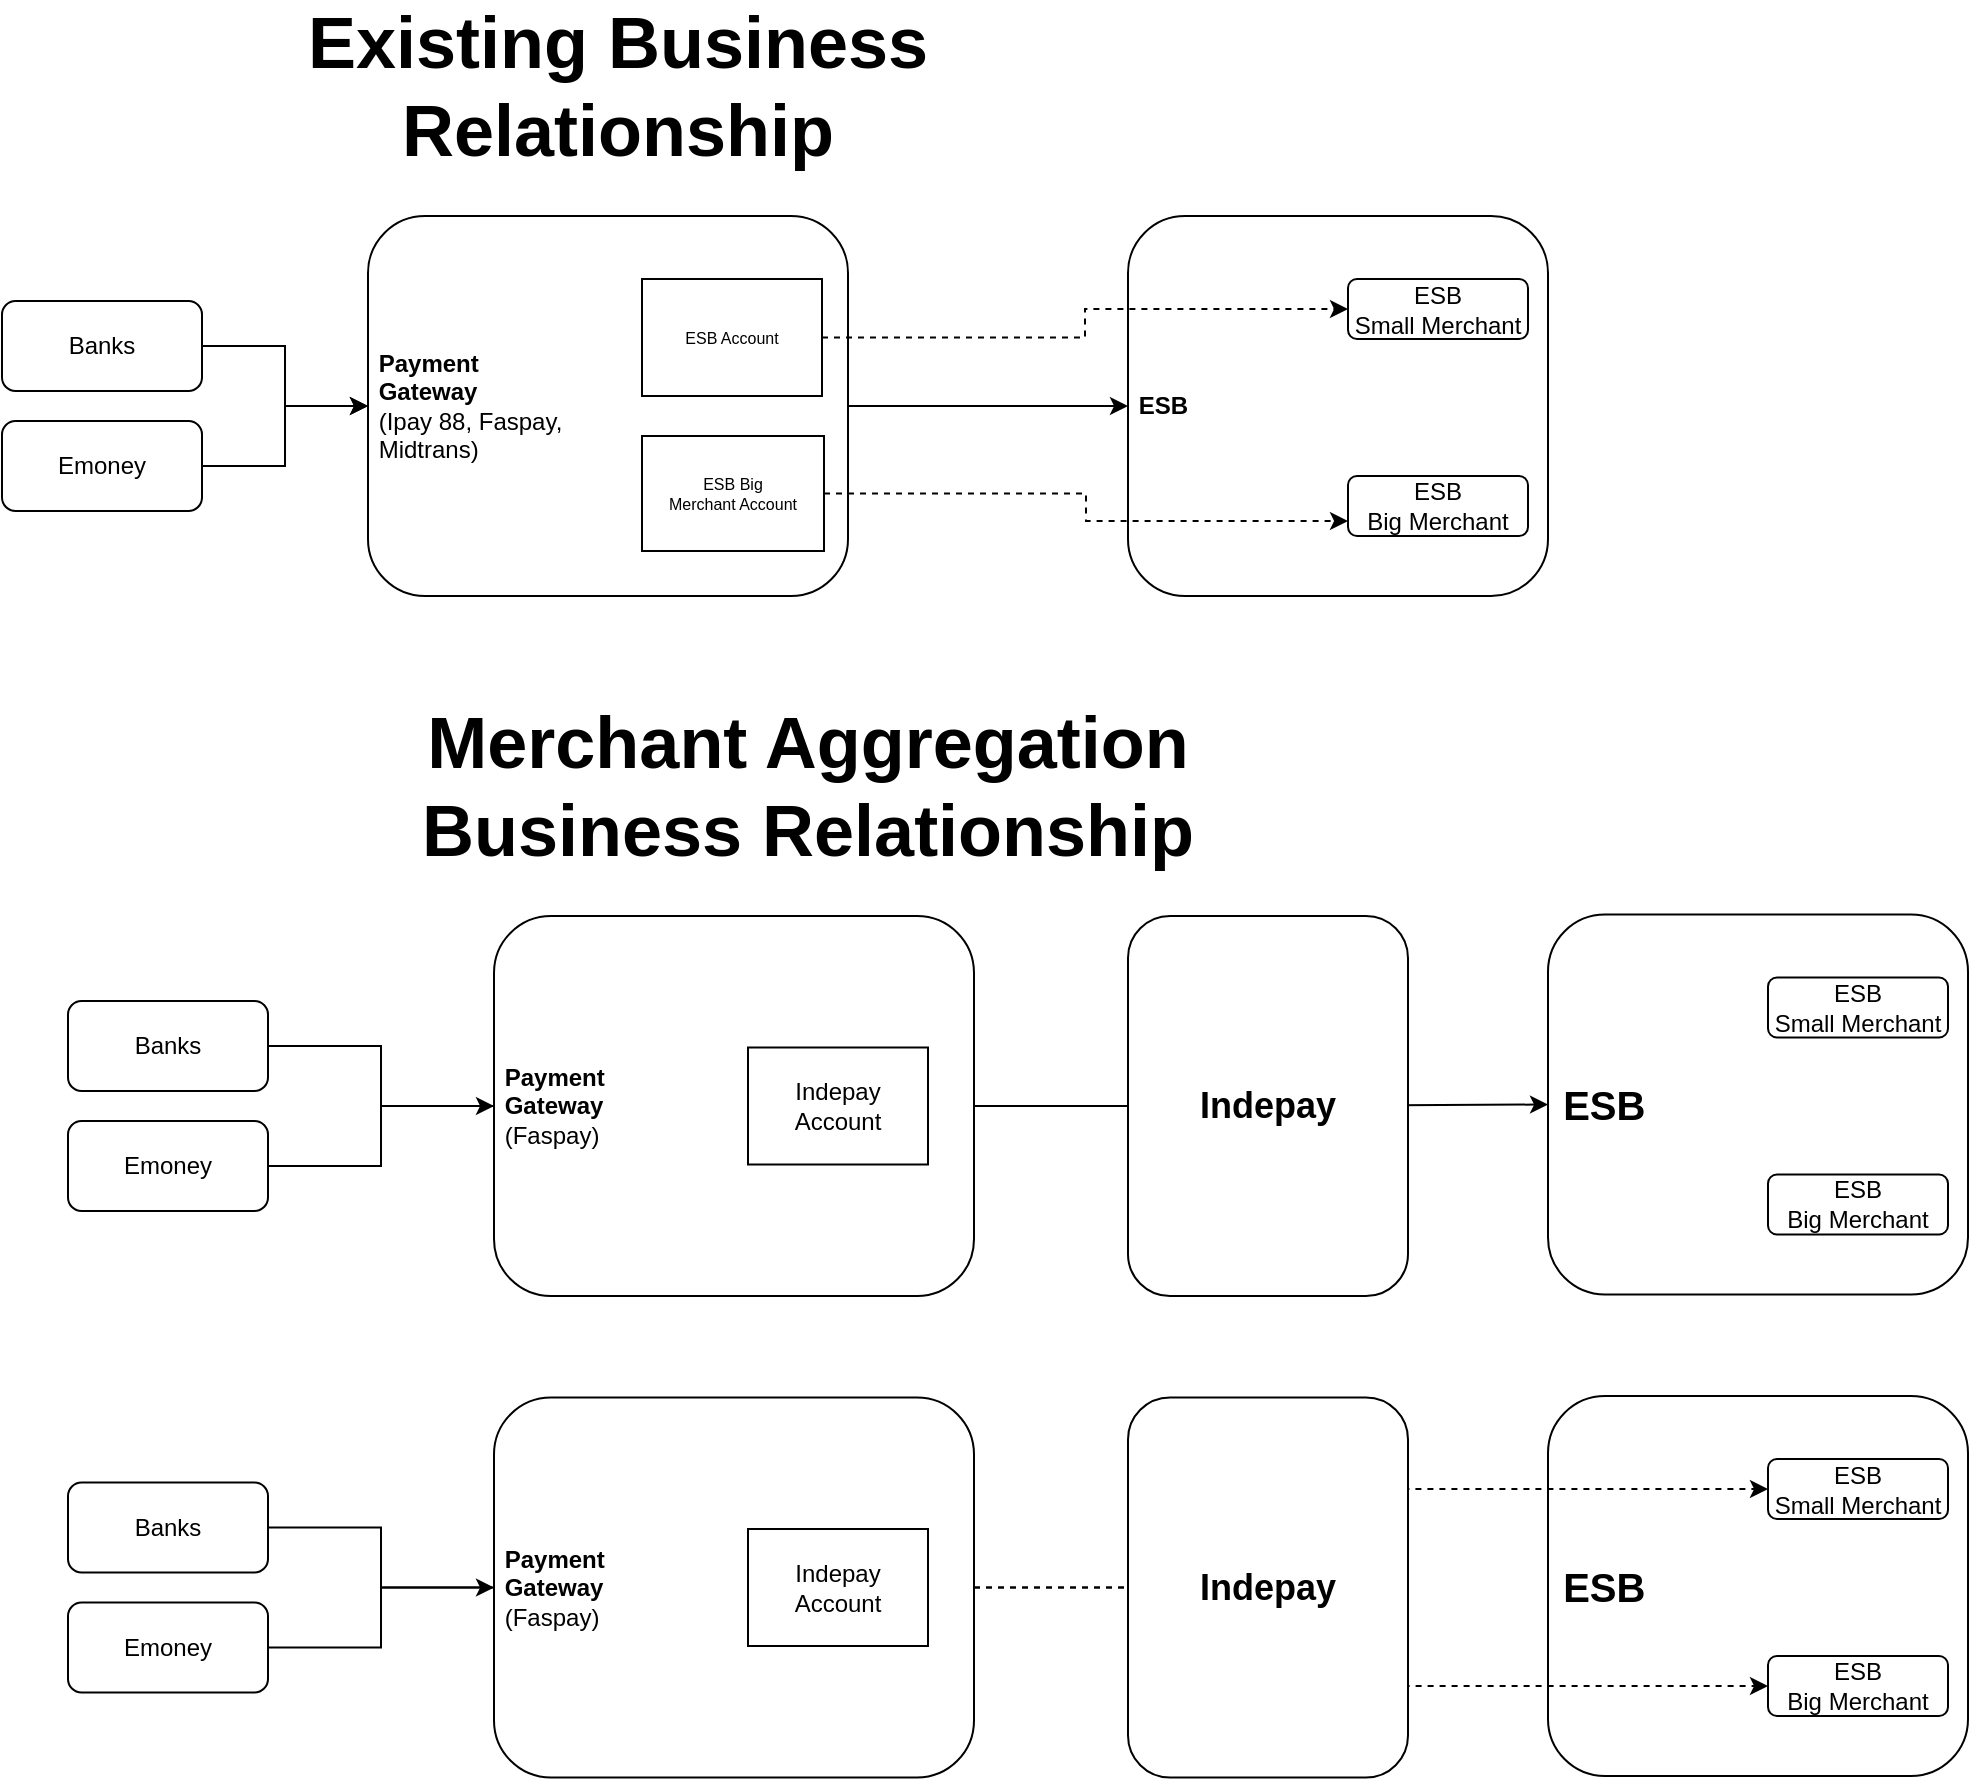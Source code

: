 <mxfile version="16.6.5" type="github">
  <diagram id="QpHCLaUq6RoqsA1fP30t" name="Page-1">
    <mxGraphModel dx="978" dy="575" grid="1" gridSize="10" guides="1" tooltips="1" connect="1" arrows="1" fold="1" page="1" pageScale="1" pageWidth="850" pageHeight="1100" math="0" shadow="0">
      <root>
        <mxCell id="0" />
        <mxCell id="1" parent="0" />
        <mxCell id="2sVnB2PPkFa4KDsbbvt0-143" value="&lt;b style=&quot;font-size: 20px;&quot;&gt;&lt;span style=&quot;white-space: pre; font-size: 20px;&quot;&gt;	&lt;/span&gt;ESB&lt;/b&gt;" style="rounded=1;whiteSpace=wrap;html=1;align=left;fontSize=20;" vertex="1" parent="1">
          <mxGeometry x="810" y="720" width="210" height="190" as="geometry" />
        </mxCell>
        <mxCell id="2sVnB2PPkFa4KDsbbvt0-144" value="ESB&lt;br&gt;Small Merchant" style="rounded=1;whiteSpace=wrap;html=1;" vertex="1" parent="1">
          <mxGeometry x="920" y="751.5" width="90" height="30" as="geometry" />
        </mxCell>
        <mxCell id="2sVnB2PPkFa4KDsbbvt0-145" value="ESB&lt;br&gt;Big Merchant" style="rounded=1;whiteSpace=wrap;html=1;" vertex="1" parent="1">
          <mxGeometry x="920" y="850" width="90" height="30" as="geometry" />
        </mxCell>
        <mxCell id="2sVnB2PPkFa4KDsbbvt0-8" style="edgeStyle=orthogonalEdgeStyle;rounded=0;orthogonalLoop=1;jettySize=auto;html=1;exitX=1;exitY=0.5;exitDx=0;exitDy=0;entryX=0;entryY=0.5;entryDx=0;entryDy=0;" edge="1" parent="1" source="2sVnB2PPkFa4KDsbbvt0-1" target="2sVnB2PPkFa4KDsbbvt0-2">
          <mxGeometry relative="1" as="geometry" />
        </mxCell>
        <mxCell id="2sVnB2PPkFa4KDsbbvt0-1" value="Banks" style="rounded=1;whiteSpace=wrap;html=1;" vertex="1" parent="1">
          <mxGeometry x="37" y="172.5" width="100" height="45" as="geometry" />
        </mxCell>
        <mxCell id="2sVnB2PPkFa4KDsbbvt0-99" style="edgeStyle=orthogonalEdgeStyle;rounded=0;orthogonalLoop=1;jettySize=auto;html=1;exitX=1;exitY=0.5;exitDx=0;exitDy=0;entryX=0;entryY=0.5;entryDx=0;entryDy=0;fontSize=9;" edge="1" parent="1" source="2sVnB2PPkFa4KDsbbvt0-2" target="2sVnB2PPkFa4KDsbbvt0-3">
          <mxGeometry relative="1" as="geometry" />
        </mxCell>
        <mxCell id="2sVnB2PPkFa4KDsbbvt0-2" value="&lt;span style=&quot;font-weight: bold ; white-space: pre&quot;&gt;	&lt;/span&gt;&lt;b&gt;Payment&lt;/b&gt;&lt;br&gt;&lt;span style=&quot;font-weight: bold ; white-space: pre&quot;&gt;	&lt;/span&gt;&lt;b&gt;Gateway&lt;/b&gt;&lt;br&gt;&lt;div&gt;&lt;span style=&quot;white-space: pre&quot;&gt;	&lt;/span&gt;&lt;span&gt;(Ipay 88, Faspay,&lt;/span&gt;&lt;/div&gt;&lt;div&gt;&lt;span&gt;&lt;span style=&quot;white-space: pre&quot;&gt;	&lt;/span&gt;Midtrans)&lt;/span&gt;&lt;/div&gt;" style="rounded=1;whiteSpace=wrap;html=1;align=left;" vertex="1" parent="1">
          <mxGeometry x="220" y="130" width="240" height="190" as="geometry" />
        </mxCell>
        <mxCell id="2sVnB2PPkFa4KDsbbvt0-3" value="&lt;b&gt;&lt;span style=&quot;white-space: pre&quot;&gt;	&lt;/span&gt;ESB&lt;/b&gt;" style="rounded=1;whiteSpace=wrap;html=1;align=left;" vertex="1" parent="1">
          <mxGeometry x="600" y="130" width="210" height="190" as="geometry" />
        </mxCell>
        <mxCell id="2sVnB2PPkFa4KDsbbvt0-4" value="ESB&lt;br&gt;Small Merchant" style="rounded=1;whiteSpace=wrap;html=1;" vertex="1" parent="1">
          <mxGeometry x="710" y="161.5" width="90" height="30" as="geometry" />
        </mxCell>
        <mxCell id="2sVnB2PPkFa4KDsbbvt0-5" value="ESB&lt;br&gt;Big Merchant" style="rounded=1;whiteSpace=wrap;html=1;" vertex="1" parent="1">
          <mxGeometry x="710" y="260" width="90" height="30" as="geometry" />
        </mxCell>
        <mxCell id="2sVnB2PPkFa4KDsbbvt0-9" style="edgeStyle=orthogonalEdgeStyle;rounded=0;orthogonalLoop=1;jettySize=auto;html=1;exitX=1;exitY=0.5;exitDx=0;exitDy=0;entryX=0;entryY=0.5;entryDx=0;entryDy=0;" edge="1" parent="1" source="2sVnB2PPkFa4KDsbbvt0-6" target="2sVnB2PPkFa4KDsbbvt0-2">
          <mxGeometry relative="1" as="geometry" />
        </mxCell>
        <mxCell id="2sVnB2PPkFa4KDsbbvt0-6" value="Emoney" style="rounded=1;whiteSpace=wrap;html=1;" vertex="1" parent="1">
          <mxGeometry x="37" y="232.5" width="100" height="45" as="geometry" />
        </mxCell>
        <mxCell id="2sVnB2PPkFa4KDsbbvt0-100" style="edgeStyle=orthogonalEdgeStyle;rounded=0;orthogonalLoop=1;jettySize=auto;html=1;exitX=1;exitY=0.5;exitDx=0;exitDy=0;fontSize=9;dashed=1;" edge="1" parent="1" source="2sVnB2PPkFa4KDsbbvt0-14" target="2sVnB2PPkFa4KDsbbvt0-4">
          <mxGeometry relative="1" as="geometry" />
        </mxCell>
        <mxCell id="2sVnB2PPkFa4KDsbbvt0-14" value="ESB Account" style="rounded=0;whiteSpace=wrap;html=1;fontSize=8;" vertex="1" parent="1">
          <mxGeometry x="357" y="161.5" width="90" height="58.5" as="geometry" />
        </mxCell>
        <mxCell id="2sVnB2PPkFa4KDsbbvt0-101" style="edgeStyle=orthogonalEdgeStyle;rounded=0;orthogonalLoop=1;jettySize=auto;html=1;exitX=1;exitY=0.5;exitDx=0;exitDy=0;entryX=0;entryY=0.75;entryDx=0;entryDy=0;fontSize=9;dashed=1;" edge="1" parent="1" source="2sVnB2PPkFa4KDsbbvt0-15" target="2sVnB2PPkFa4KDsbbvt0-5">
          <mxGeometry relative="1" as="geometry" />
        </mxCell>
        <mxCell id="2sVnB2PPkFa4KDsbbvt0-15" value="ESB Big&lt;br&gt;Merchant Account" style="rounded=0;whiteSpace=wrap;html=1;fontSize=8;" vertex="1" parent="1">
          <mxGeometry x="357" y="240" width="91" height="57.5" as="geometry" />
        </mxCell>
        <mxCell id="2sVnB2PPkFa4KDsbbvt0-19" value="Existing Business Relationship" style="text;html=1;strokeColor=none;fillColor=none;align=center;verticalAlign=middle;whiteSpace=wrap;rounded=0;fontSize=36;fontStyle=1" vertex="1" parent="1">
          <mxGeometry x="180" y="50" width="330" height="30" as="geometry" />
        </mxCell>
        <mxCell id="2sVnB2PPkFa4KDsbbvt0-20" value="Merchant Aggregation&lt;br&gt;Business Relationship" style="text;html=1;strokeColor=none;fillColor=none;align=center;verticalAlign=middle;whiteSpace=wrap;rounded=0;fontSize=36;fontStyle=1" vertex="1" parent="1">
          <mxGeometry x="150" y="400" width="580" height="30" as="geometry" />
        </mxCell>
        <mxCell id="2sVnB2PPkFa4KDsbbvt0-21" style="edgeStyle=orthogonalEdgeStyle;rounded=0;orthogonalLoop=1;jettySize=auto;html=1;exitX=1;exitY=0.5;exitDx=0;exitDy=0;" edge="1" parent="1" source="2sVnB2PPkFa4KDsbbvt0-22" target="2sVnB2PPkFa4KDsbbvt0-103">
          <mxGeometry relative="1" as="geometry">
            <mxPoint x="200" y="570" as="targetPoint" />
          </mxGeometry>
        </mxCell>
        <mxCell id="2sVnB2PPkFa4KDsbbvt0-22" value="Banks" style="rounded=1;whiteSpace=wrap;html=1;" vertex="1" parent="1">
          <mxGeometry x="70" y="522.5" width="100" height="45" as="geometry" />
        </mxCell>
        <mxCell id="2sVnB2PPkFa4KDsbbvt0-29" value="Emoney" style="rounded=1;whiteSpace=wrap;html=1;" vertex="1" parent="1">
          <mxGeometry x="70" y="582.5" width="100" height="45" as="geometry" />
        </mxCell>
        <mxCell id="2sVnB2PPkFa4KDsbbvt0-38" value="" style="edgeStyle=orthogonalEdgeStyle;rounded=0;orthogonalLoop=1;jettySize=auto;html=1;exitX=1;exitY=0.5;exitDx=0;exitDy=0;entryX=0;entryY=0.5;entryDx=0;entryDy=0;endArrow=none;" edge="1" parent="1" source="2sVnB2PPkFa4KDsbbvt0-29" target="2sVnB2PPkFa4KDsbbvt0-103">
          <mxGeometry relative="1" as="geometry">
            <mxPoint x="137" y="587.5" as="sourcePoint" />
            <mxPoint x="200" y="570" as="targetPoint" />
          </mxGeometry>
        </mxCell>
        <mxCell id="2sVnB2PPkFa4KDsbbvt0-102" style="edgeStyle=orthogonalEdgeStyle;rounded=0;orthogonalLoop=1;jettySize=auto;html=1;exitX=1;exitY=0.5;exitDx=0;exitDy=0;entryX=0;entryY=0.5;entryDx=0;entryDy=0;fontSize=9;" edge="1" parent="1" source="2sVnB2PPkFa4KDsbbvt0-103" target="2sVnB2PPkFa4KDsbbvt0-104">
          <mxGeometry relative="1" as="geometry" />
        </mxCell>
        <mxCell id="2sVnB2PPkFa4KDsbbvt0-103" value="&lt;span style=&quot;font-weight: bold ; white-space: pre&quot;&gt;	&lt;/span&gt;&lt;b&gt;Payment&lt;/b&gt;&lt;br&gt;&lt;span style=&quot;font-weight: bold ; white-space: pre&quot;&gt;	&lt;/span&gt;&lt;b&gt;Gateway&lt;/b&gt;&lt;br&gt;&lt;div&gt;&lt;span style=&quot;white-space: pre&quot;&gt;	&lt;/span&gt;&lt;span&gt;(Faspay&lt;/span&gt;&lt;span&gt;)&lt;/span&gt;&lt;/div&gt;" style="rounded=1;whiteSpace=wrap;html=1;align=left;" vertex="1" parent="1">
          <mxGeometry x="283" y="480" width="240" height="190" as="geometry" />
        </mxCell>
        <mxCell id="2sVnB2PPkFa4KDsbbvt0-104" value="&lt;b style=&quot;font-size: 20px;&quot;&gt;&lt;span style=&quot;white-space: pre; font-size: 20px;&quot;&gt;	&lt;/span&gt;ESB&lt;/b&gt;" style="rounded=1;whiteSpace=wrap;html=1;align=left;fontSize=20;" vertex="1" parent="1">
          <mxGeometry x="810" y="479.25" width="210" height="190" as="geometry" />
        </mxCell>
        <mxCell id="2sVnB2PPkFa4KDsbbvt0-105" value="ESB&lt;br&gt;Small Merchant" style="rounded=1;whiteSpace=wrap;html=1;" vertex="1" parent="1">
          <mxGeometry x="920" y="510.75" width="90" height="30" as="geometry" />
        </mxCell>
        <mxCell id="2sVnB2PPkFa4KDsbbvt0-106" value="ESB&lt;br&gt;Big Merchant" style="rounded=1;whiteSpace=wrap;html=1;" vertex="1" parent="1">
          <mxGeometry x="920" y="609.25" width="90" height="30" as="geometry" />
        </mxCell>
        <mxCell id="2sVnB2PPkFa4KDsbbvt0-108" value="Indepay Account" style="rounded=0;whiteSpace=wrap;html=1;fontSize=12;" vertex="1" parent="1">
          <mxGeometry x="410" y="545.75" width="90" height="58.5" as="geometry" />
        </mxCell>
        <mxCell id="2sVnB2PPkFa4KDsbbvt0-135" value="Indepay" style="rounded=1;whiteSpace=wrap;html=1;fontSize=18;fontStyle=1" vertex="1" parent="1">
          <mxGeometry x="600" y="480" width="140" height="190" as="geometry" />
        </mxCell>
        <mxCell id="2sVnB2PPkFa4KDsbbvt0-137" style="edgeStyle=orthogonalEdgeStyle;rounded=0;orthogonalLoop=1;jettySize=auto;html=1;exitX=1;exitY=0.5;exitDx=0;exitDy=0;" edge="1" parent="1" source="2sVnB2PPkFa4KDsbbvt0-138" target="2sVnB2PPkFa4KDsbbvt0-142">
          <mxGeometry relative="1" as="geometry">
            <mxPoint x="200" y="810.75" as="targetPoint" />
          </mxGeometry>
        </mxCell>
        <mxCell id="2sVnB2PPkFa4KDsbbvt0-138" value="Banks" style="rounded=1;whiteSpace=wrap;html=1;" vertex="1" parent="1">
          <mxGeometry x="70" y="763.25" width="100" height="45" as="geometry" />
        </mxCell>
        <mxCell id="2sVnB2PPkFa4KDsbbvt0-139" value="Emoney" style="rounded=1;whiteSpace=wrap;html=1;" vertex="1" parent="1">
          <mxGeometry x="70" y="823.25" width="100" height="45" as="geometry" />
        </mxCell>
        <mxCell id="2sVnB2PPkFa4KDsbbvt0-140" value="" style="edgeStyle=orthogonalEdgeStyle;rounded=0;orthogonalLoop=1;jettySize=auto;html=1;exitX=1;exitY=0.5;exitDx=0;exitDy=0;entryX=0;entryY=0.5;entryDx=0;entryDy=0;endArrow=none;" edge="1" parent="1" source="2sVnB2PPkFa4KDsbbvt0-139" target="2sVnB2PPkFa4KDsbbvt0-142">
          <mxGeometry relative="1" as="geometry">
            <mxPoint x="137" y="828.25" as="sourcePoint" />
            <mxPoint x="200" y="810.75" as="targetPoint" />
          </mxGeometry>
        </mxCell>
        <mxCell id="2sVnB2PPkFa4KDsbbvt0-141" style="edgeStyle=orthogonalEdgeStyle;rounded=0;orthogonalLoop=1;jettySize=auto;html=1;exitX=1;exitY=0.5;exitDx=0;exitDy=0;fontSize=9;dashed=1;" edge="1" parent="1" source="2sVnB2PPkFa4KDsbbvt0-142" target="2sVnB2PPkFa4KDsbbvt0-144">
          <mxGeometry relative="1" as="geometry" />
        </mxCell>
        <mxCell id="2sVnB2PPkFa4KDsbbvt0-149" style="edgeStyle=orthogonalEdgeStyle;rounded=0;orthogonalLoop=1;jettySize=auto;html=1;exitX=1;exitY=0.5;exitDx=0;exitDy=0;dashed=1;fontSize=9;" edge="1" parent="1" source="2sVnB2PPkFa4KDsbbvt0-142" target="2sVnB2PPkFa4KDsbbvt0-145">
          <mxGeometry relative="1" as="geometry" />
        </mxCell>
        <mxCell id="2sVnB2PPkFa4KDsbbvt0-142" value="&lt;span style=&quot;font-weight: bold ; white-space: pre&quot;&gt;	&lt;/span&gt;&lt;b&gt;Payment&lt;/b&gt;&lt;br&gt;&lt;span style=&quot;font-weight: bold ; white-space: pre&quot;&gt;	&lt;/span&gt;&lt;b&gt;Gateway&lt;/b&gt;&lt;br&gt;&lt;div&gt;&lt;span style=&quot;white-space: pre&quot;&gt;	&lt;/span&gt;&lt;span&gt;(Faspay&lt;/span&gt;&lt;span&gt;)&lt;/span&gt;&lt;/div&gt;" style="rounded=1;whiteSpace=wrap;html=1;align=left;" vertex="1" parent="1">
          <mxGeometry x="283" y="720.75" width="240" height="190" as="geometry" />
        </mxCell>
        <mxCell id="2sVnB2PPkFa4KDsbbvt0-146" value="Indepay Account" style="rounded=0;whiteSpace=wrap;html=1;fontSize=12;" vertex="1" parent="1">
          <mxGeometry x="410" y="786.5" width="90" height="58.5" as="geometry" />
        </mxCell>
        <mxCell id="2sVnB2PPkFa4KDsbbvt0-147" value="Indepay" style="rounded=1;whiteSpace=wrap;html=1;fontSize=18;fontStyle=1" vertex="1" parent="1">
          <mxGeometry x="600" y="720.75" width="140" height="190" as="geometry" />
        </mxCell>
      </root>
    </mxGraphModel>
  </diagram>
</mxfile>

